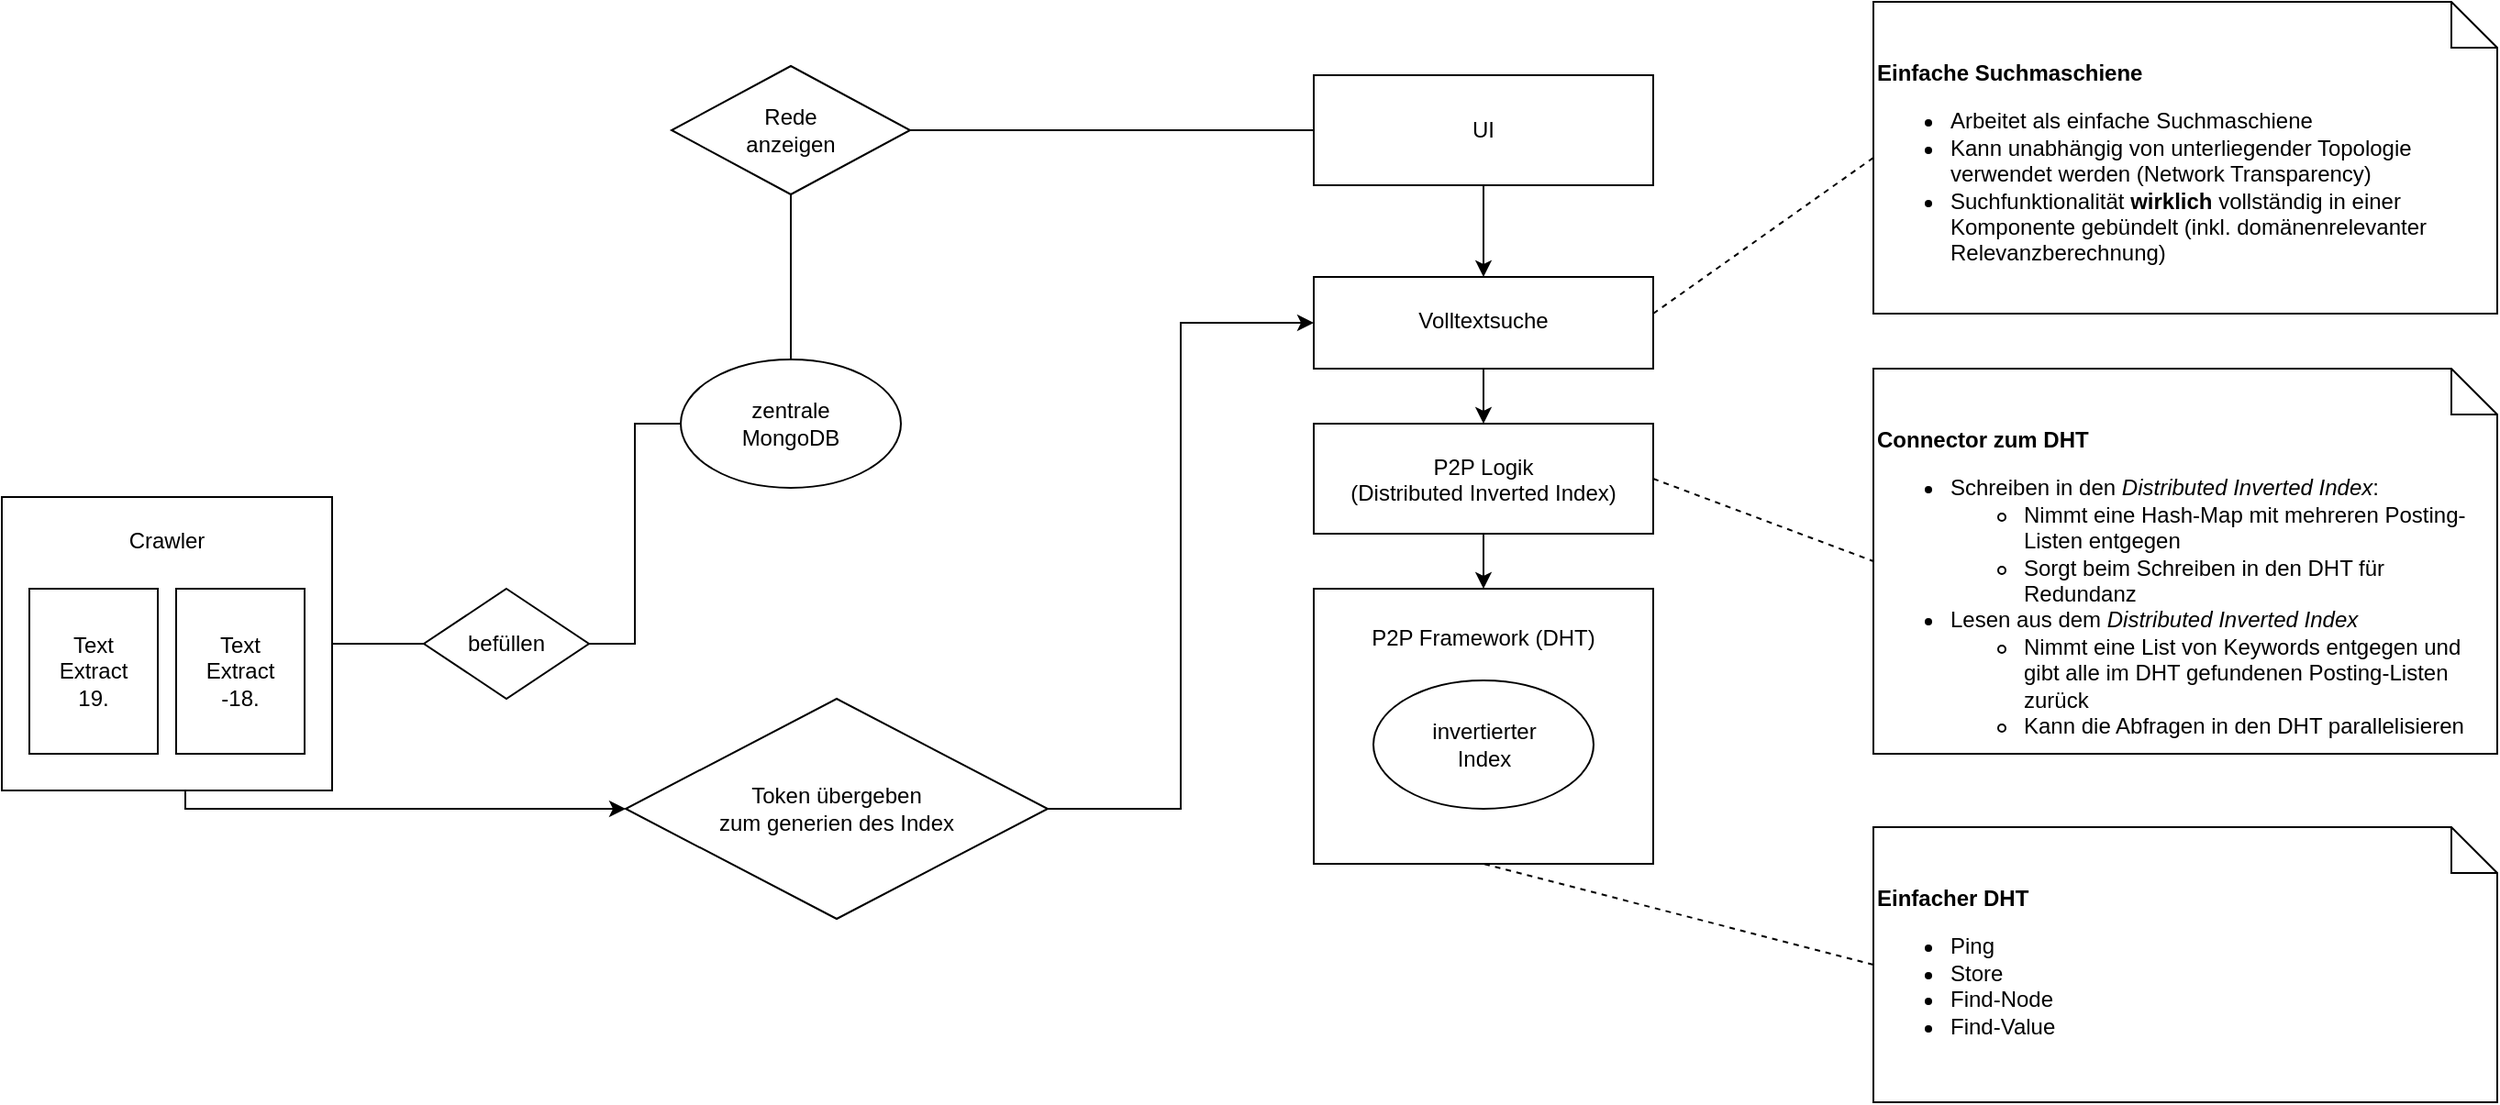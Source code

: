 <mxfile version="14.6.11" type="device"><diagram id="j65g3bB9W-utepuU1ne9" name="Page-1"><mxGraphModel dx="1612" dy="921" grid="1" gridSize="10" guides="1" tooltips="1" connect="1" arrows="1" fold="1" page="1" pageScale="1" pageWidth="1600" pageHeight="900" math="0" shadow="0"><root><mxCell id="0"/><mxCell id="1" parent="0"/><mxCell id="9UntmhCFWqjC4jUO7H-Y-1" value="&lt;div&gt;&lt;div style=&quot;line-height: 180%&quot; align=&quot;center&quot;&gt;P2P Framework (DHT)&lt;/div&gt;&lt;/div&gt;" style="rounded=0;whiteSpace=wrap;html=1;verticalAlign=top;spacingTop=10;" vertex="1" parent="1"><mxGeometry x="925" y="440" width="185" height="150" as="geometry"/></mxCell><mxCell id="9UntmhCFWqjC4jUO7H-Y-9" value="" style="edgeStyle=orthogonalEdgeStyle;rounded=0;orthogonalLoop=1;jettySize=auto;html=1;" edge="1" parent="1" source="ISbuVDoknW63Z1Gn4mvO-24" target="ISbuVDoknW63Z1Gn4mvO-15"><mxGeometry relative="1" as="geometry"/></mxCell><mxCell id="ISbuVDoknW63Z1Gn4mvO-24" value="&lt;div&gt;Volltextsuche&lt;/div&gt;" style="rounded=0;whiteSpace=wrap;html=1;verticalAlign=top;spacingTop=10;" parent="1" vertex="1"><mxGeometry x="925" y="270" width="185" height="50" as="geometry"/></mxCell><mxCell id="ISbuVDoknW63Z1Gn4mvO-11" value="" style="edgeStyle=orthogonalEdgeStyle;rounded=0;orthogonalLoop=1;jettySize=auto;html=1;endArrow=none;endFill=0;" parent="1" source="ISbuVDoknW63Z1Gn4mvO-7" target="ISbuVDoknW63Z1Gn4mvO-10" edge="1"><mxGeometry relative="1" as="geometry"/></mxCell><mxCell id="UDJxi3xZnnifPjPwzsYQ-2" style="edgeStyle=orthogonalEdgeStyle;rounded=0;orthogonalLoop=1;jettySize=auto;html=1;entryX=0;entryY=0.5;entryDx=0;entryDy=0;" parent="1" source="ISbuVDoknW63Z1Gn4mvO-7" target="UDJxi3xZnnifPjPwzsYQ-1" edge="1"><mxGeometry relative="1" as="geometry"><Array as="points"><mxPoint x="310" y="560"/></Array></mxGeometry></mxCell><mxCell id="ISbuVDoknW63Z1Gn4mvO-7" value="Crawler&lt;div style=&quot;text-align: justify&quot;&gt;&lt;/div&gt;" style="rounded=0;whiteSpace=wrap;html=1;verticalAlign=top;spacingTop=10;" parent="1" vertex="1"><mxGeometry x="210" y="390" width="180" height="160" as="geometry"/></mxCell><mxCell id="ISbuVDoknW63Z1Gn4mvO-4" value="Text&lt;br&gt;Extract&lt;br&gt;19." style="rounded=0;whiteSpace=wrap;html=1;" parent="1" vertex="1"><mxGeometry x="225" y="440" width="70" height="90" as="geometry"/></mxCell><mxCell id="ISbuVDoknW63Z1Gn4mvO-6" value="Text&lt;br&gt;Extract&lt;br&gt;-18." style="rounded=0;whiteSpace=wrap;html=1;" parent="1" vertex="1"><mxGeometry x="305" y="440" width="70" height="90" as="geometry"/></mxCell><mxCell id="ISbuVDoknW63Z1Gn4mvO-12" value="" style="edgeStyle=orthogonalEdgeStyle;rounded=0;orthogonalLoop=1;jettySize=auto;html=1;endArrow=none;endFill=0;entryX=0;entryY=0.5;entryDx=0;entryDy=0;" parent="1" source="ISbuVDoknW63Z1Gn4mvO-10" target="ISbuVDoknW63Z1Gn4mvO-16" edge="1"><mxGeometry relative="1" as="geometry"><mxPoint x="580" y="470" as="targetPoint"/></mxGeometry></mxCell><mxCell id="ISbuVDoknW63Z1Gn4mvO-10" value="befüllen" style="rhombus;whiteSpace=wrap;html=1;" parent="1" vertex="1"><mxGeometry x="440" y="440" width="90" height="60" as="geometry"/></mxCell><mxCell id="9UntmhCFWqjC4jUO7H-Y-8" style="edgeStyle=orthogonalEdgeStyle;rounded=0;orthogonalLoop=1;jettySize=auto;html=1;exitX=0.5;exitY=1;exitDx=0;exitDy=0;entryX=0.5;entryY=0;entryDx=0;entryDy=0;" edge="1" parent="1" source="ISbuVDoknW63Z1Gn4mvO-15" target="9UntmhCFWqjC4jUO7H-Y-1"><mxGeometry relative="1" as="geometry"/></mxCell><mxCell id="ISbuVDoknW63Z1Gn4mvO-15" value="&lt;div&gt;P2P Logik &lt;br&gt;&lt;/div&gt;&lt;div&gt;(Distributed Inverted Index)&lt;/div&gt;" style="rounded=0;whiteSpace=wrap;html=1;verticalAlign=top;spacingTop=10;" parent="1" vertex="1"><mxGeometry x="925" y="350" width="185" height="60" as="geometry"/></mxCell><mxCell id="ISbuVDoknW63Z1Gn4mvO-16" value="zentrale&lt;br&gt;MongoDB" style="ellipse;whiteSpace=wrap;html=1;" parent="1" vertex="1"><mxGeometry x="580" y="315" width="120" height="70" as="geometry"/></mxCell><mxCell id="ISbuVDoknW63Z1Gn4mvO-17" value="invertierter&lt;br&gt;Index" style="ellipse;whiteSpace=wrap;html=1;" parent="1" vertex="1"><mxGeometry x="957.5" y="490" width="120" height="70" as="geometry"/></mxCell><mxCell id="9UntmhCFWqjC4jUO7H-Y-10" value="" style="edgeStyle=orthogonalEdgeStyle;rounded=0;orthogonalLoop=1;jettySize=auto;html=1;" edge="1" parent="1" source="ISbuVDoknW63Z1Gn4mvO-23" target="ISbuVDoknW63Z1Gn4mvO-24"><mxGeometry relative="1" as="geometry"/></mxCell><mxCell id="ISbuVDoknW63Z1Gn4mvO-23" value="UI" style="rounded=0;whiteSpace=wrap;html=1;" parent="1" vertex="1"><mxGeometry x="925" y="160" width="185" height="60" as="geometry"/></mxCell><mxCell id="ISbuVDoknW63Z1Gn4mvO-35" style="edgeStyle=orthogonalEdgeStyle;rounded=0;orthogonalLoop=1;jettySize=auto;html=1;endArrow=none;endFill=0;" parent="1" source="ISbuVDoknW63Z1Gn4mvO-34" target="ISbuVDoknW63Z1Gn4mvO-23" edge="1"><mxGeometry relative="1" as="geometry"/></mxCell><mxCell id="ISbuVDoknW63Z1Gn4mvO-36" style="edgeStyle=orthogonalEdgeStyle;rounded=0;orthogonalLoop=1;jettySize=auto;html=1;endArrow=none;endFill=0;" parent="1" source="ISbuVDoknW63Z1Gn4mvO-34" target="ISbuVDoknW63Z1Gn4mvO-16" edge="1"><mxGeometry relative="1" as="geometry"/></mxCell><mxCell id="ISbuVDoknW63Z1Gn4mvO-34" value="Rede&lt;br&gt;anzeigen" style="rhombus;whiteSpace=wrap;html=1;" parent="1" vertex="1"><mxGeometry x="575" y="155" width="130" height="70" as="geometry"/></mxCell><mxCell id="UDJxi3xZnnifPjPwzsYQ-3" style="edgeStyle=orthogonalEdgeStyle;rounded=0;orthogonalLoop=1;jettySize=auto;html=1;entryX=0;entryY=0.5;entryDx=0;entryDy=0;" parent="1" source="UDJxi3xZnnifPjPwzsYQ-1" target="ISbuVDoknW63Z1Gn4mvO-24" edge="1"><mxGeometry relative="1" as="geometry"><mxPoint x="840" y="440" as="targetPoint"/></mxGeometry></mxCell><mxCell id="UDJxi3xZnnifPjPwzsYQ-1" value="Token übergeben&lt;br&gt;zum generien des Index" style="rhombus;whiteSpace=wrap;html=1;" parent="1" vertex="1"><mxGeometry x="550" y="500" width="230" height="120" as="geometry"/></mxCell><mxCell id="9UntmhCFWqjC4jUO7H-Y-4" value="&lt;div&gt;&lt;b&gt;Einfacher DHT&lt;/b&gt;&lt;/div&gt;&lt;div&gt;&lt;ul&gt;&lt;li&gt;Ping&lt;/li&gt;&lt;li&gt;Store&lt;/li&gt;&lt;li&gt;Find-Node&lt;/li&gt;&lt;li&gt;Find-Value&lt;br&gt;&lt;/li&gt;&lt;/ul&gt;&lt;/div&gt;" style="shape=note2;boundedLbl=1;whiteSpace=wrap;html=1;size=25;verticalAlign=top;align=left;" vertex="1" parent="1"><mxGeometry x="1230" y="570" width="340" height="150" as="geometry"/></mxCell><mxCell id="9UntmhCFWqjC4jUO7H-Y-6" value="" style="endArrow=none;dashed=1;html=1;exitX=1;exitY=0.5;exitDx=0;exitDy=0;entryX=0;entryY=0.5;entryDx=0;entryDy=0;entryPerimeter=0;" edge="1" parent="1" source="ISbuVDoknW63Z1Gn4mvO-15" target="9UntmhCFWqjC4jUO7H-Y-11"><mxGeometry width="50" height="50" relative="1" as="geometry"><mxPoint x="1120" y="380" as="sourcePoint"/><mxPoint x="1180" y="385" as="targetPoint"/></mxGeometry></mxCell><mxCell id="9UntmhCFWqjC4jUO7H-Y-7" value="" style="endArrow=none;dashed=1;html=1;entryX=0.5;entryY=1;entryDx=0;entryDy=0;exitX=0;exitY=0.5;exitDx=0;exitDy=0;exitPerimeter=0;" edge="1" parent="1" source="9UntmhCFWqjC4jUO7H-Y-4" target="9UntmhCFWqjC4jUO7H-Y-1"><mxGeometry width="50" height="50" relative="1" as="geometry"><mxPoint x="1177" y="650" as="sourcePoint"/><mxPoint x="1000" y="670" as="targetPoint"/></mxGeometry></mxCell><mxCell id="9UntmhCFWqjC4jUO7H-Y-11" value="&lt;div&gt;&lt;b&gt;Connector zum DHT&lt;/b&gt;&lt;/div&gt;&lt;div&gt;&lt;ul&gt;&lt;li&gt;Schreiben in den &lt;i&gt;Distributed Inverted Index&lt;/i&gt;:&lt;br&gt;&lt;/li&gt;&lt;ul&gt;&lt;li&gt;Nimmt eine Hash-Map mit mehreren Posting-Listen entgegen&lt;/li&gt;&lt;li&gt;Sorgt beim Schreiben in den DHT für Redundanz&lt;br&gt;&lt;/li&gt;&lt;/ul&gt;&lt;li&gt;Lesen aus dem &lt;i&gt;Distributed Inverted Index&lt;/i&gt;&lt;/li&gt;&lt;ul&gt;&lt;li&gt;Nimmt eine List von Keywords entgegen und gibt alle im DHT gefundenen Posting-Listen zurück&lt;/li&gt;&lt;li&gt;Kann die Abfragen in den DHT parallelisieren&lt;br&gt;&lt;/li&gt;&lt;/ul&gt;&lt;/ul&gt;&lt;/div&gt;" style="shape=note2;boundedLbl=1;whiteSpace=wrap;html=1;size=25;verticalAlign=top;align=left;" vertex="1" parent="1"><mxGeometry x="1230" y="320" width="340" height="210" as="geometry"/></mxCell><mxCell id="9UntmhCFWqjC4jUO7H-Y-12" value="&lt;div&gt;&lt;b&gt;Einfache Suchmaschiene&lt;br&gt;&lt;/b&gt;&lt;/div&gt;&lt;div&gt;&lt;ul&gt;&lt;li&gt;Arbeitet als einfache Suchmaschiene&lt;/li&gt;&lt;li&gt;Kann unabhängig von unterliegender Topologie verwendet werden (Network Transparency)&lt;/li&gt;&lt;li&gt;Suchfunktionalität &lt;b&gt;wirklich&lt;/b&gt; vollständig in einer Komponente gebündelt (inkl. domänenrelevanter Relevanzberechnung)&lt;br&gt;&lt;/li&gt;&lt;/ul&gt;&lt;/div&gt;" style="shape=note2;boundedLbl=1;whiteSpace=wrap;html=1;size=25;verticalAlign=top;align=left;" vertex="1" parent="1"><mxGeometry x="1230" y="120" width="340" height="170" as="geometry"/></mxCell><mxCell id="9UntmhCFWqjC4jUO7H-Y-13" value="" style="endArrow=none;dashed=1;html=1;exitX=1;exitY=0.5;exitDx=0;exitDy=0;entryX=0;entryY=0.5;entryDx=0;entryDy=0;entryPerimeter=0;" edge="1" parent="1" target="9UntmhCFWqjC4jUO7H-Y-12"><mxGeometry width="50" height="50" relative="1" as="geometry"><mxPoint x="1110" y="290" as="sourcePoint"/><mxPoint x="1180" y="295" as="targetPoint"/></mxGeometry></mxCell></root></mxGraphModel></diagram></mxfile>